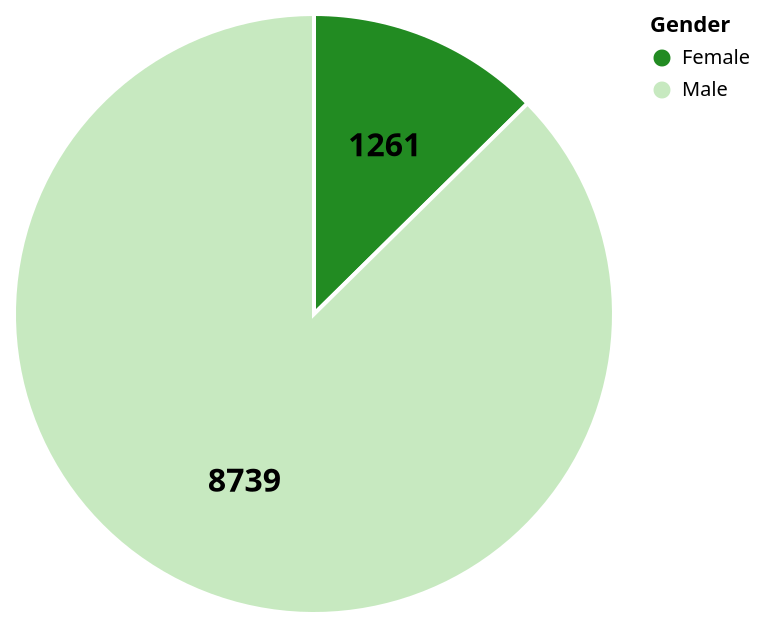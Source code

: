 {
  "$schema": "https://vega.github.io/schema/vega-lite/v5.json",
  "description": "Pie Chart with Percentage Annotations and Tooltips",
  "width": 300,
  "height": 300,
  "data": {
    "values": [
      {"category": "Female", "value": 1261},
      {"category": "Male", "value": 8739}
    ]
  },
  "layer": [
    {
      "mark": {
        "type": "arc",
        "tooltip": true,
        "stroke": "white",
        "strokeWidth": 2
      },
      "encoding": {
        "color": {"field": "category", "type": "nominal", "title": "Gender", "scale": {"range": ["#228B22", "#c7e9c0"]}},
        "theta": {
          "field": "value",
          "type": "quantitative",
          "stack": "normalize",
          "title": "Percentage"
        }
      }
    },
    {
      "mark": {
        "type": "text",
        "radiusOffset": 0.9,
        "radius": 90,
        "align": "center",
        "baseline": "middle",
        "fontWeight": "bold",
        "fontSize": 16
      },
      "encoding": {
        "text": {"field": "value", "type": "quantitative"},
        "theta": {
          "field": "value",
          "type": "quantitative",
          "stack": "normalize"
        }
      }
    }
  ],
  "config": {}
}